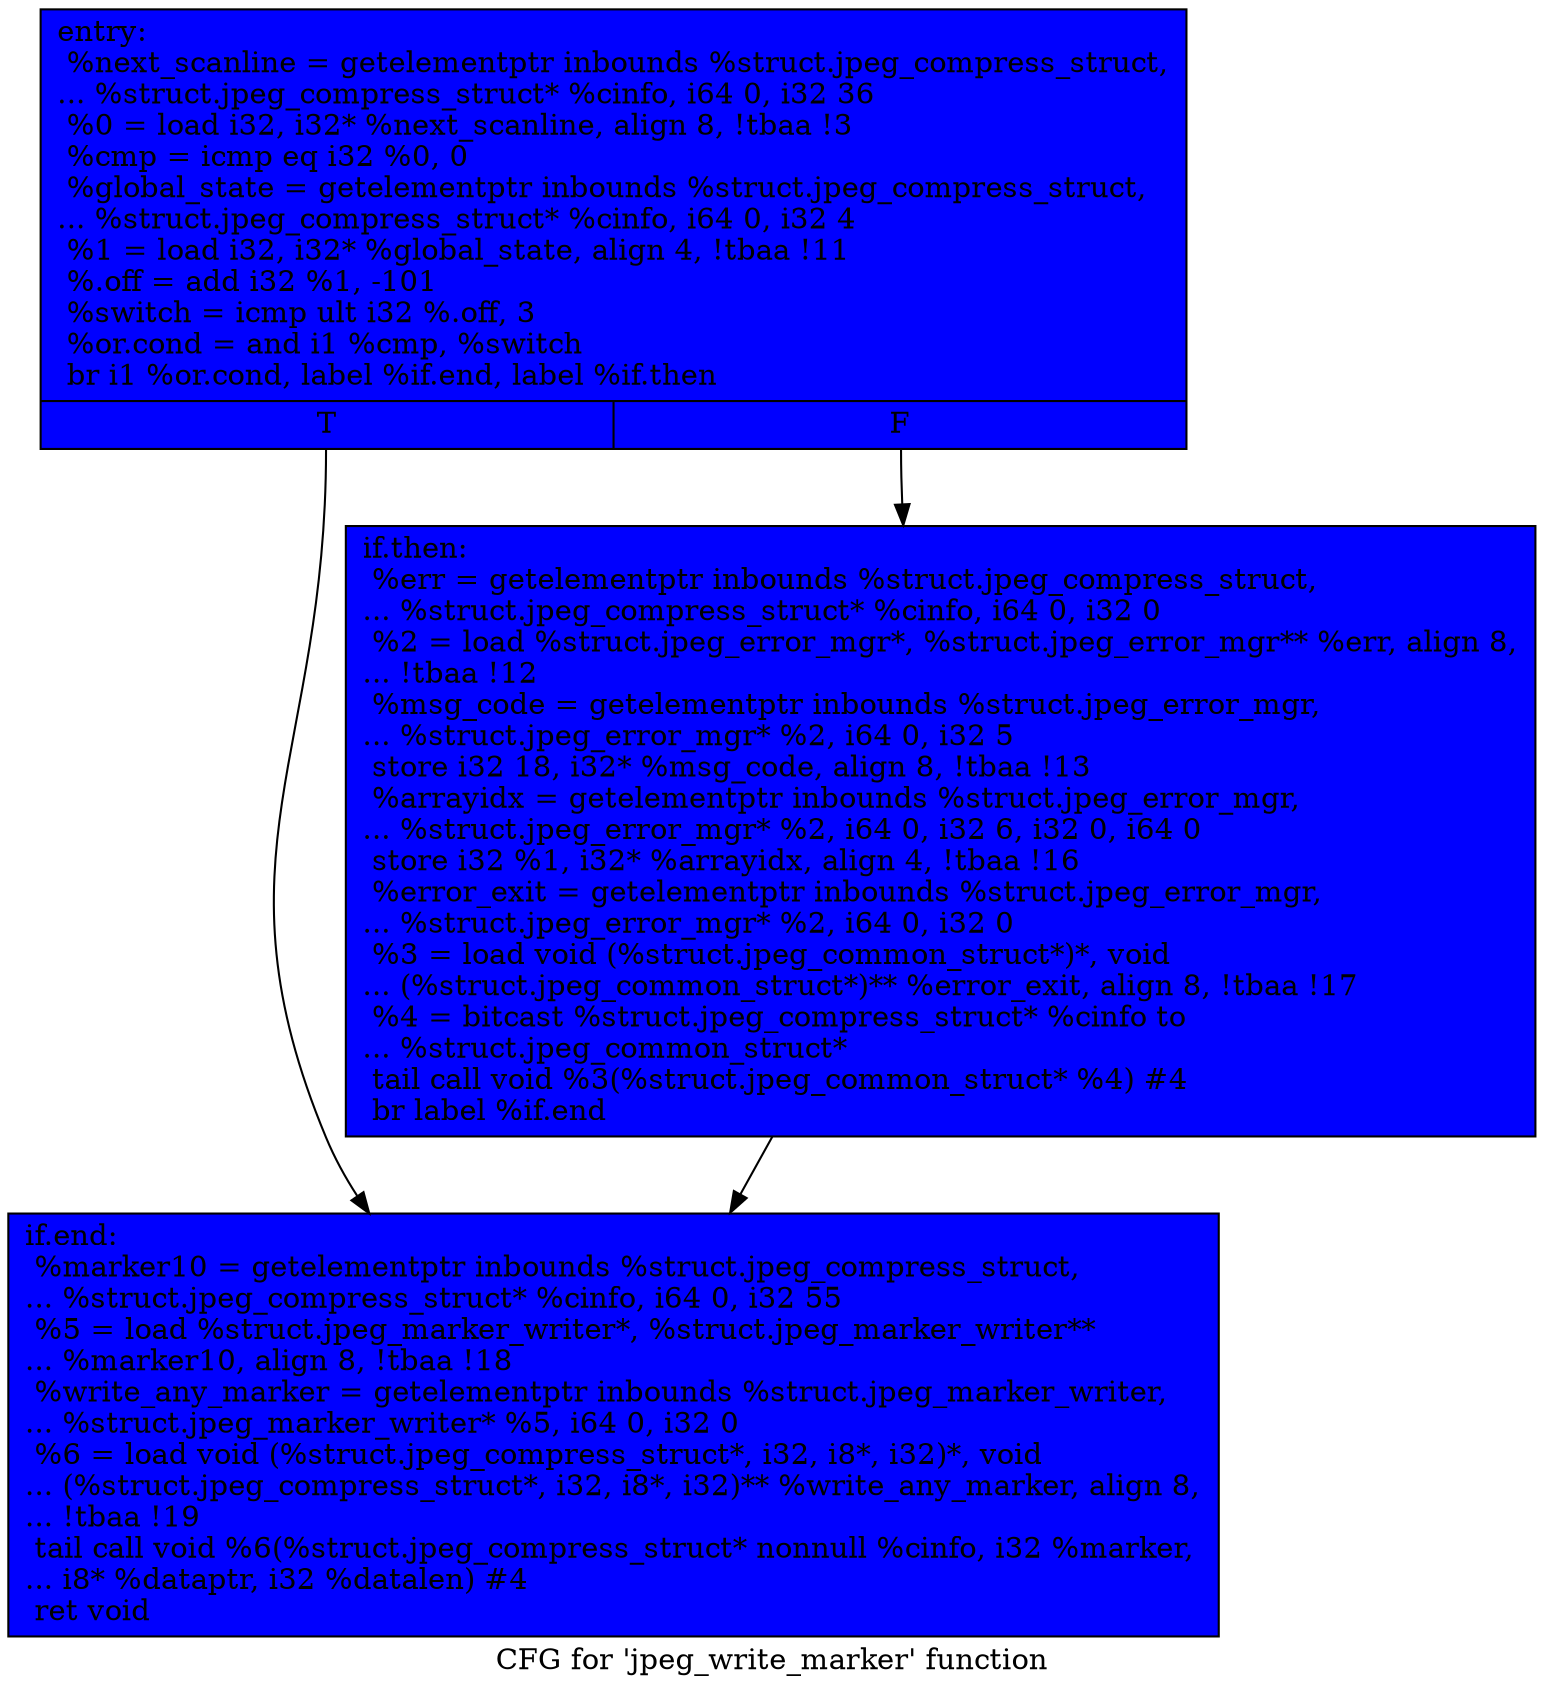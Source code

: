 digraph "CFG for 'jpeg_write_marker' function" {
	label="CFG for 'jpeg_write_marker' function";

	Node0x6737ce0 [shape=record, style = filled, fillcolor = blue, label="{entry:\l  %next_scanline = getelementptr inbounds %struct.jpeg_compress_struct,\l... %struct.jpeg_compress_struct* %cinfo, i64 0, i32 36\l  %0 = load i32, i32* %next_scanline, align 8, !tbaa !3\l  %cmp = icmp eq i32 %0, 0\l  %global_state = getelementptr inbounds %struct.jpeg_compress_struct,\l... %struct.jpeg_compress_struct* %cinfo, i64 0, i32 4\l  %1 = load i32, i32* %global_state, align 4, !tbaa !11\l  %.off = add i32 %1, -101\l  %switch = icmp ult i32 %.off, 3\l  %or.cond = and i1 %cmp, %switch\l  br i1 %or.cond, label %if.end, label %if.then\l|{<s0>T|<s1>F}}"];
	Node0x6737ce0:s0 -> Node0x6747b30;
	Node0x6737ce0:s1 -> Node0x6747c00;
	Node0x6747c00 [shape=record, style = filled, fillcolor = blue, label="{if.then:                                          \l  %err = getelementptr inbounds %struct.jpeg_compress_struct,\l... %struct.jpeg_compress_struct* %cinfo, i64 0, i32 0\l  %2 = load %struct.jpeg_error_mgr*, %struct.jpeg_error_mgr** %err, align 8,\l... !tbaa !12\l  %msg_code = getelementptr inbounds %struct.jpeg_error_mgr,\l... %struct.jpeg_error_mgr* %2, i64 0, i32 5\l  store i32 18, i32* %msg_code, align 8, !tbaa !13\l  %arrayidx = getelementptr inbounds %struct.jpeg_error_mgr,\l... %struct.jpeg_error_mgr* %2, i64 0, i32 6, i32 0, i64 0\l  store i32 %1, i32* %arrayidx, align 4, !tbaa !16\l  %error_exit = getelementptr inbounds %struct.jpeg_error_mgr,\l... %struct.jpeg_error_mgr* %2, i64 0, i32 0\l  %3 = load void (%struct.jpeg_common_struct*)*, void\l... (%struct.jpeg_common_struct*)** %error_exit, align 8, !tbaa !17\l  %4 = bitcast %struct.jpeg_compress_struct* %cinfo to\l... %struct.jpeg_common_struct*\l  tail call void %3(%struct.jpeg_common_struct* %4) #4\l  br label %if.end\l}"];
	Node0x6747c00 -> Node0x6747b30;
	Node0x6747b30 [shape=record, style = filled, fillcolor = blue, label="{if.end:                                           \l  %marker10 = getelementptr inbounds %struct.jpeg_compress_struct,\l... %struct.jpeg_compress_struct* %cinfo, i64 0, i32 55\l  %5 = load %struct.jpeg_marker_writer*, %struct.jpeg_marker_writer**\l... %marker10, align 8, !tbaa !18\l  %write_any_marker = getelementptr inbounds %struct.jpeg_marker_writer,\l... %struct.jpeg_marker_writer* %5, i64 0, i32 0\l  %6 = load void (%struct.jpeg_compress_struct*, i32, i8*, i32)*, void\l... (%struct.jpeg_compress_struct*, i32, i8*, i32)** %write_any_marker, align 8,\l... !tbaa !19\l  tail call void %6(%struct.jpeg_compress_struct* nonnull %cinfo, i32 %marker,\l... i8* %dataptr, i32 %datalen) #4\l  ret void\l}"];
}
